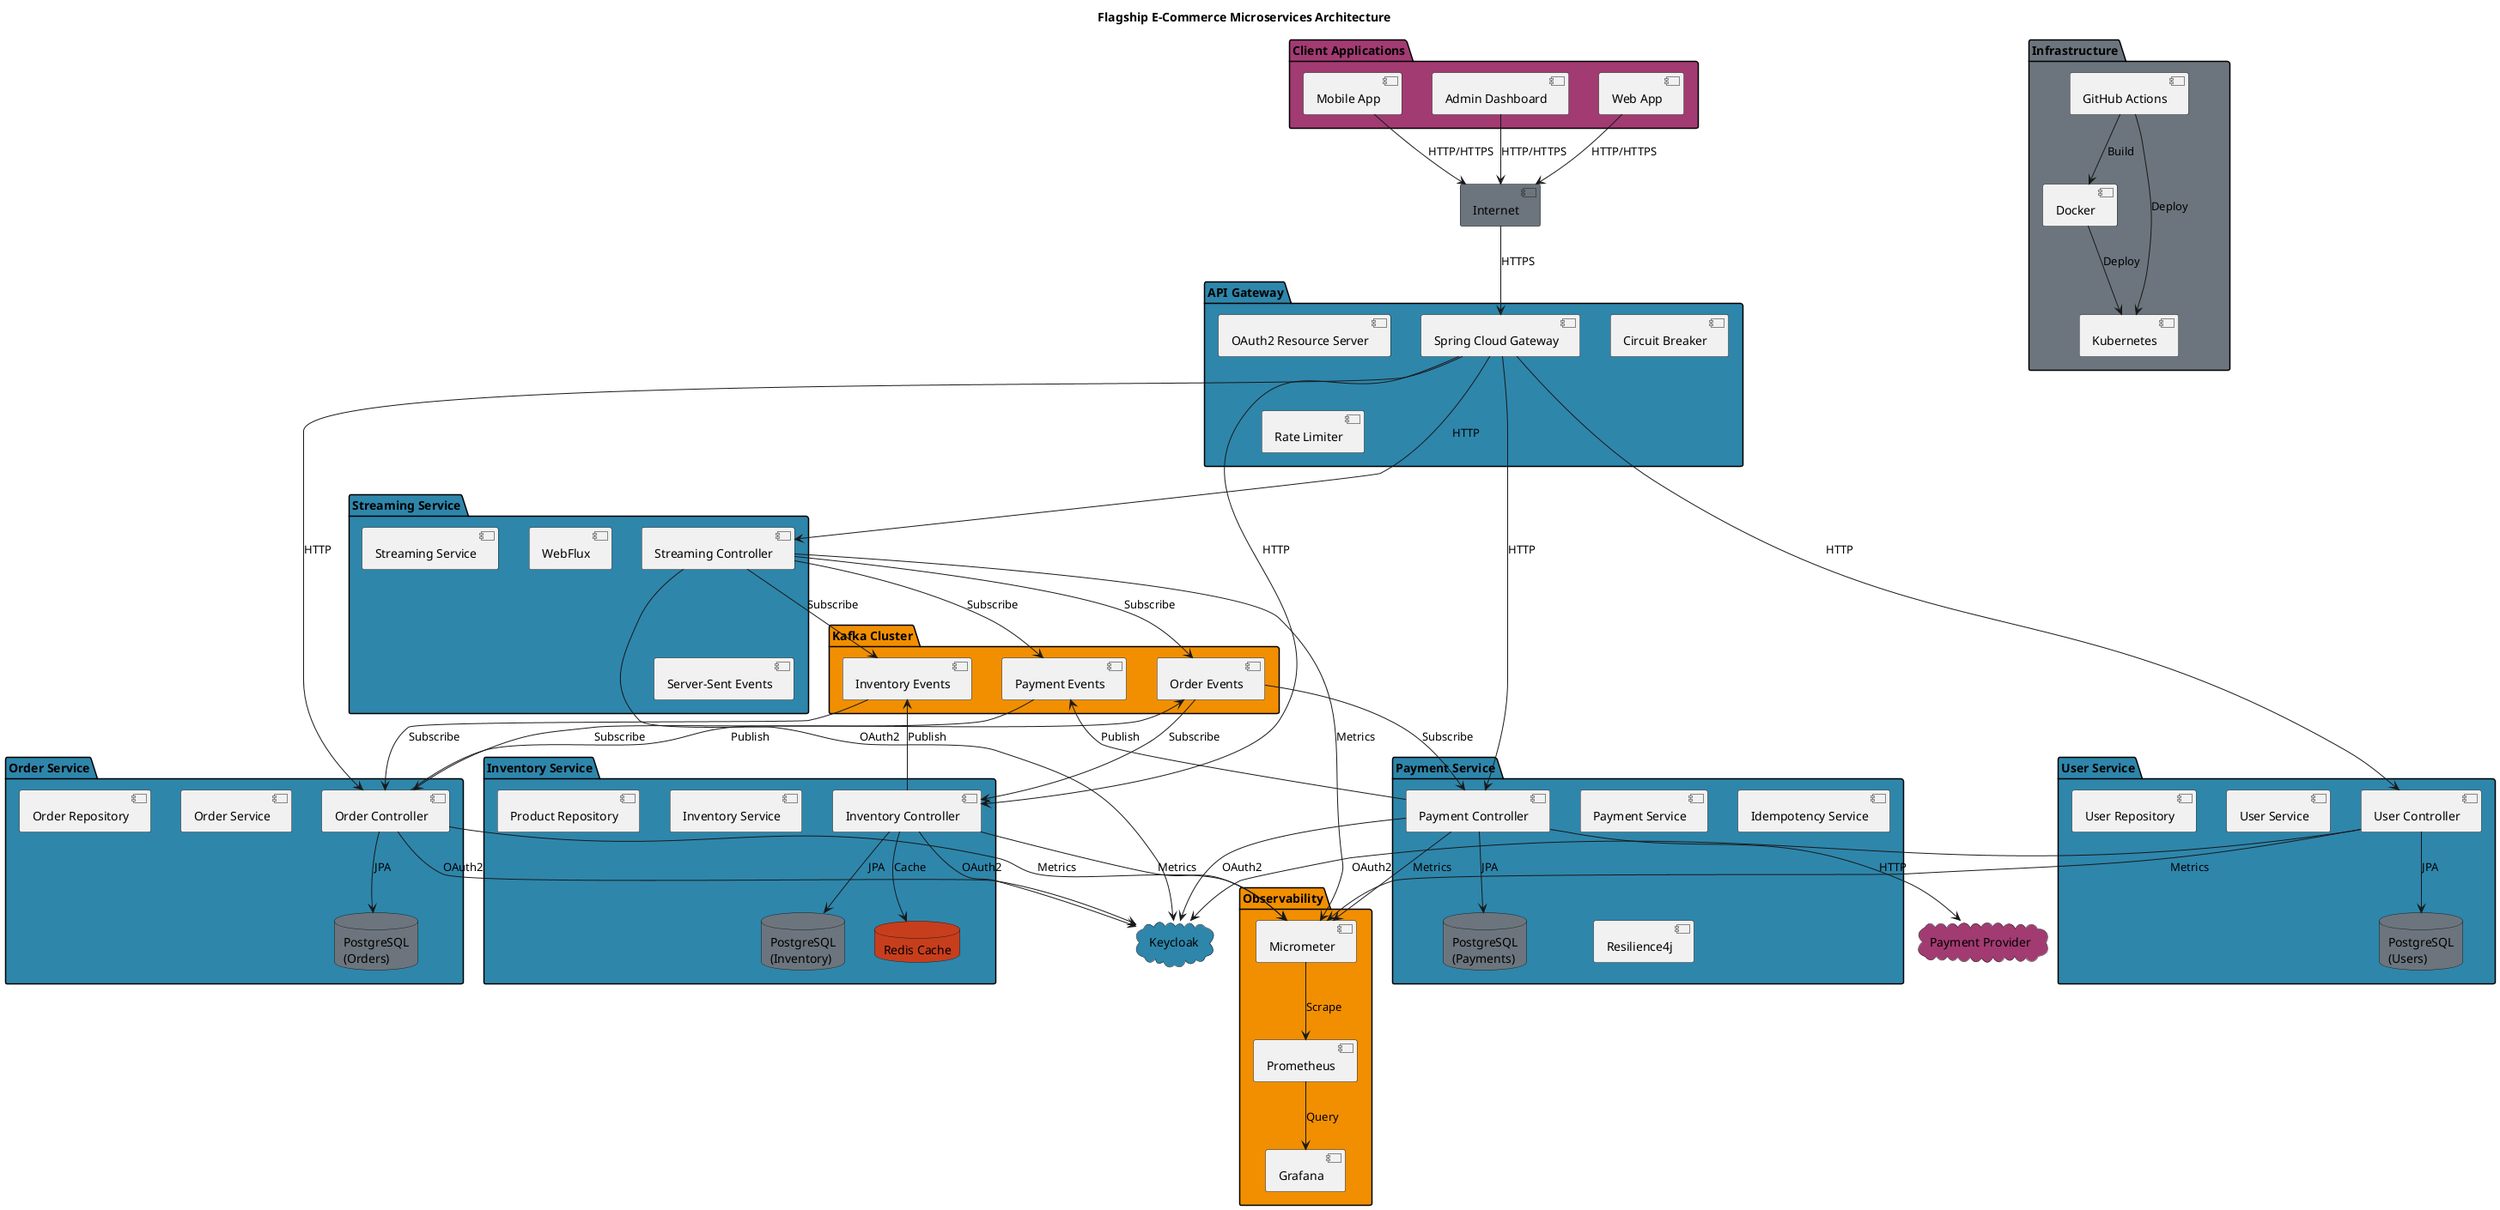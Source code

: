 @startuml Flagship E-Commerce Architecture

title Flagship E-Commerce Microservices Architecture

' Define colors
!define PRIMARY_COLOR #2E86AB
!define SECONDARY_COLOR #A23B72
!define TERTIARY_COLOR #F18F01
!define SUCCESS_COLOR #C73E1D
!define INFO_COLOR #6C757D

' External Systems
component "Internet" as Internet #6C757D
cloud "Keycloak" as Keycloak #2E86AB
cloud "Payment Provider" as PaymentProvider #A23B72

' API Gateway
package "API Gateway" as APIGateway #2E86AB {
    component "Spring Cloud Gateway" as Gateway
    component "OAuth2 Resource Server" as OAuth2
    component "Circuit Breaker" as CircuitBreaker
    component "Rate Limiter" as RateLimiter
}

' Microservices
package "User Service" as UserService #2E86AB {
    component "User Controller" as UserController
    component "User Service" as UserServiceLayer
    component "User Repository" as UserRepository
    database "PostgreSQL\n(Users)" as UserDB #6C757D
}

package "Order Service" as OrderService #2E86AB {
    component "Order Controller" as OrderController
    component "Order Service" as OrderServiceLayer
    component "Order Repository" as OrderRepository
    database "PostgreSQL\n(Orders)" as OrderDB #6C757D
}

package "Payment Service" as PaymentService #2E86AB {
    component "Payment Controller" as PaymentController
    component "Payment Service" as PaymentServiceLayer
    component "Idempotency Service" as IdempotencyService
    component "Resilience4j" as Resilience4j
    database "PostgreSQL\n(Payments)" as PaymentDB #6C757D
}

package "Inventory Service" as InventoryService #2E86AB {
    component "Inventory Controller" as InventoryController
    component "Inventory Service" as InventoryServiceLayer
    component "Product Repository" as ProductRepository
    database "PostgreSQL\n(Inventory)" as InventoryDB #6C757D
    database "Redis Cache" as RedisCache #C73E1D
}

package "Streaming Service" as StreamingService #2E86AB {
    component "Streaming Controller" as StreamingController
    component "Streaming Service" as StreamingServiceLayer
    component "WebFlux" as WebFlux
    component "Server-Sent Events" as SSE
}

' Message Broker
package "Kafka Cluster" as KafkaCluster #F18F01 {
    component "Order Events" as OrderEvents
    component "Payment Events" as PaymentEvents
    component "Inventory Events" as InventoryEvents
}

' Monitoring
package "Observability" as Observability #F18F01 {
    component "Prometheus" as Prometheus
    component "Grafana" as Grafana
    component "Micrometer" as Micrometer
}

' Infrastructure
package "Infrastructure" as Infrastructure #6C757D {
    component "Docker" as Docker
    component "Kubernetes" as Kubernetes
    component "GitHub Actions" as GitHubActions
}

' Client Applications
package "Client Applications" as ClientApps #A23B72 {
    component "Web App" as WebApp
    component "Mobile App" as MobileApp
    component "Admin Dashboard" as AdminDashboard
}

' Connections
Internet --> Gateway : HTTPS
WebApp --> Internet : HTTP/HTTPS
MobileApp --> Internet : HTTP/HTTPS
AdminDashboard --> Internet : HTTP/HTTPS

Gateway --> UserController : HTTP
Gateway --> OrderController : HTTP
Gateway --> PaymentController : HTTP
Gateway --> InventoryController : HTTP
Gateway --> StreamingController : HTTP

UserController --> Keycloak : OAuth2
OrderController --> Keycloak : OAuth2
PaymentController --> Keycloak : OAuth2
InventoryController --> Keycloak : OAuth2
StreamingController --> Keycloak : OAuth2

PaymentController --> PaymentProvider : HTTP

OrderController --> OrderEvents : Publish
PaymentController --> PaymentEvents : Publish
InventoryController --> InventoryEvents : Publish

OrderEvents --> PaymentController : Subscribe
OrderEvents --> InventoryController : Subscribe
PaymentEvents --> OrderController : Subscribe
InventoryEvents --> OrderController : Subscribe

UserController --> UserDB : JPA
OrderController --> OrderDB : JPA
PaymentController --> PaymentDB : JPA
InventoryController --> InventoryDB : JPA
InventoryController --> RedisCache : Cache

StreamingController --> OrderEvents : Subscribe
StreamingController --> PaymentEvents : Subscribe
StreamingController --> InventoryEvents : Subscribe

UserController --> Micrometer : Metrics
OrderController --> Micrometer : Metrics
PaymentController --> Micrometer : Metrics
InventoryController --> Micrometer : Metrics
StreamingController --> Micrometer : Metrics

Micrometer --> Prometheus : Scrape
Prometheus --> Grafana : Query

Docker --> Kubernetes : Deploy
GitHubActions --> Docker : Build
GitHubActions --> Kubernetes : Deploy

@enduml
